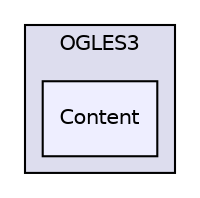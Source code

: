digraph "PVR/SDK_3.4/Examples/Intermediate/Iridescence/OGLES3/Content" {
  compound=true
  node [ fontsize="10", fontname="Helvetica"];
  edge [ labelfontsize="10", labelfontname="Helvetica"];
  subgraph clusterdir_6f681db9d5c75a0c61cdc65678ee291d {
    graph [ bgcolor="#ddddee", pencolor="black", label="OGLES3" fontname="Helvetica", fontsize="10", URL="dir_6f681db9d5c75a0c61cdc65678ee291d.html"]
  dir_084f18b0f76cd992105ec686e10be861 [shape=box, label="Content", style="filled", fillcolor="#eeeeff", pencolor="black", URL="dir_084f18b0f76cd992105ec686e10be861.html"];
  }
}
